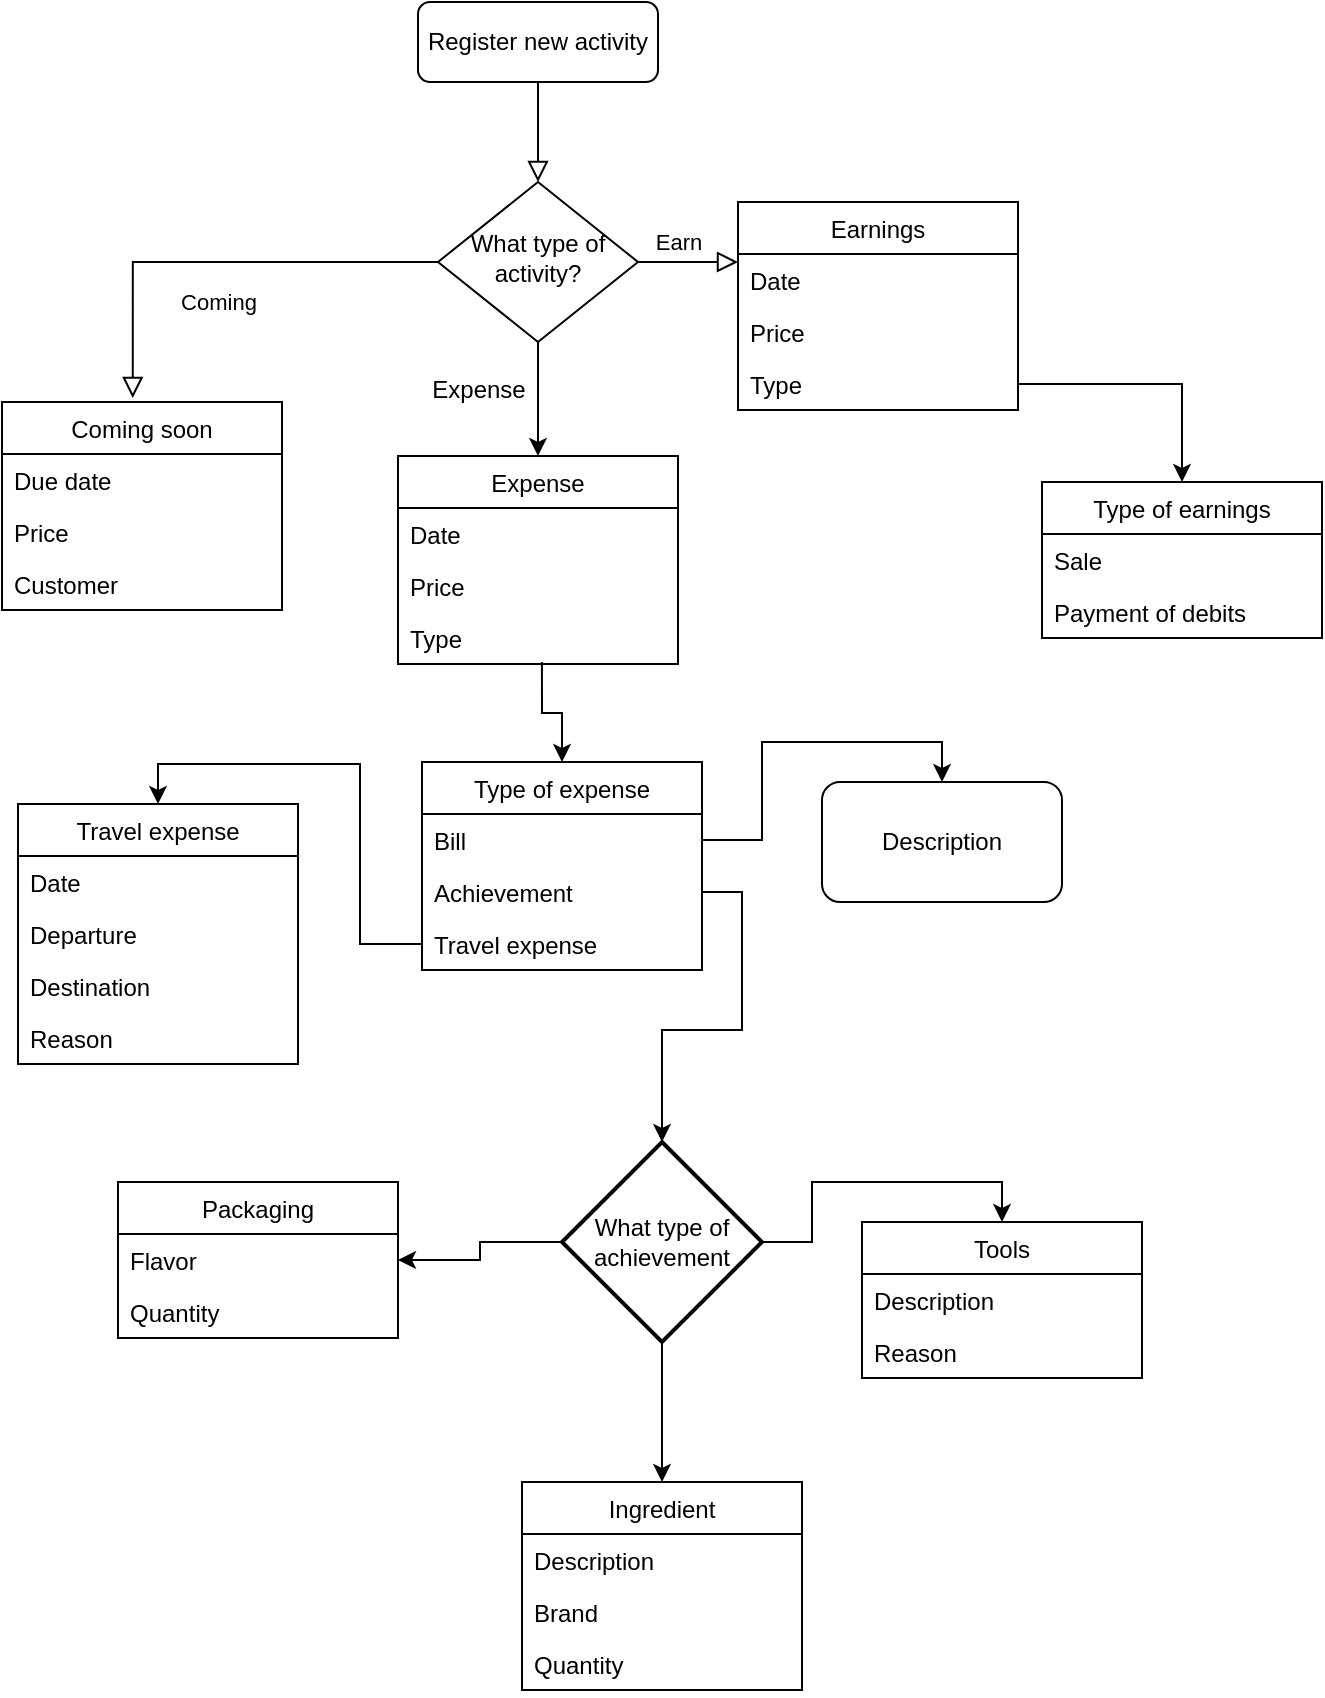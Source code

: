 <mxfile version="14.6.13" type="github">
  <diagram id="C5RBs43oDa-KdzZeNtuy" name="Page-1">
    <mxGraphModel dx="868" dy="553" grid="1" gridSize="10" guides="1" tooltips="1" connect="1" arrows="1" fold="1" page="1" pageScale="1" pageWidth="827" pageHeight="1169" math="0" shadow="0">
      <root>
        <mxCell id="WIyWlLk6GJQsqaUBKTNV-0" />
        <mxCell id="WIyWlLk6GJQsqaUBKTNV-1" parent="WIyWlLk6GJQsqaUBKTNV-0" />
        <mxCell id="WIyWlLk6GJQsqaUBKTNV-2" value="" style="rounded=0;html=1;jettySize=auto;orthogonalLoop=1;fontSize=11;endArrow=block;endFill=0;endSize=8;strokeWidth=1;shadow=0;labelBackgroundColor=none;edgeStyle=orthogonalEdgeStyle;" parent="WIyWlLk6GJQsqaUBKTNV-1" source="WIyWlLk6GJQsqaUBKTNV-3" target="WIyWlLk6GJQsqaUBKTNV-6" edge="1">
          <mxGeometry relative="1" as="geometry" />
        </mxCell>
        <mxCell id="WIyWlLk6GJQsqaUBKTNV-3" value="Register new activity" style="rounded=1;whiteSpace=wrap;html=1;fontSize=12;glass=0;strokeWidth=1;shadow=0;" parent="WIyWlLk6GJQsqaUBKTNV-1" vertex="1">
          <mxGeometry x="358" y="80" width="120" height="40" as="geometry" />
        </mxCell>
        <mxCell id="WIyWlLk6GJQsqaUBKTNV-4" value="Coming" style="rounded=0;html=1;jettySize=auto;orthogonalLoop=1;fontSize=11;endArrow=block;endFill=0;endSize=8;strokeWidth=1;shadow=0;labelBackgroundColor=none;edgeStyle=orthogonalEdgeStyle;entryX=0.467;entryY=-0.019;entryDx=0;entryDy=0;entryPerimeter=0;" parent="WIyWlLk6GJQsqaUBKTNV-1" source="WIyWlLk6GJQsqaUBKTNV-6" target="BbTgrpcs6DdXbML9DGQX-36" edge="1">
          <mxGeometry y="20" relative="1" as="geometry">
            <mxPoint as="offset" />
            <mxPoint x="418" y="290" as="targetPoint" />
          </mxGeometry>
        </mxCell>
        <mxCell id="WIyWlLk6GJQsqaUBKTNV-5" value="&lt;div&gt;Earn&lt;/div&gt;" style="edgeStyle=orthogonalEdgeStyle;rounded=0;html=1;jettySize=auto;orthogonalLoop=1;fontSize=11;endArrow=block;endFill=0;endSize=8;strokeWidth=1;shadow=0;labelBackgroundColor=none;" parent="WIyWlLk6GJQsqaUBKTNV-1" source="WIyWlLk6GJQsqaUBKTNV-6" edge="1">
          <mxGeometry x="-0.2" y="10" relative="1" as="geometry">
            <mxPoint as="offset" />
            <mxPoint x="518" y="210" as="targetPoint" />
          </mxGeometry>
        </mxCell>
        <mxCell id="BbTgrpcs6DdXbML9DGQX-1" value="" style="edgeStyle=orthogonalEdgeStyle;rounded=0;orthogonalLoop=1;jettySize=auto;html=1;entryX=0.5;entryY=0;entryDx=0;entryDy=0;" parent="WIyWlLk6GJQsqaUBKTNV-1" source="WIyWlLk6GJQsqaUBKTNV-6" target="BbTgrpcs6DdXbML9DGQX-26" edge="1">
          <mxGeometry relative="1" as="geometry">
            <mxPoint x="288" y="210" as="targetPoint" />
          </mxGeometry>
        </mxCell>
        <mxCell id="WIyWlLk6GJQsqaUBKTNV-6" value="What type of activity?" style="rhombus;whiteSpace=wrap;html=1;shadow=0;fontFamily=Helvetica;fontSize=12;align=center;strokeWidth=1;spacing=6;spacingTop=-4;" parent="WIyWlLk6GJQsqaUBKTNV-1" vertex="1">
          <mxGeometry x="368" y="170" width="100" height="80" as="geometry" />
        </mxCell>
        <mxCell id="BbTgrpcs6DdXbML9DGQX-2" value="Expense" style="text;html=1;align=center;verticalAlign=middle;resizable=0;points=[];autosize=1;" parent="WIyWlLk6GJQsqaUBKTNV-1" vertex="1">
          <mxGeometry x="358" y="264" width="60" height="20" as="geometry" />
        </mxCell>
        <mxCell id="BbTgrpcs6DdXbML9DGQX-13" value="Earnings" style="swimlane;fontStyle=0;childLayout=stackLayout;horizontal=1;startSize=26;fillColor=none;horizontalStack=0;resizeParent=1;resizeParentMax=0;resizeLast=0;collapsible=1;marginBottom=0;" parent="WIyWlLk6GJQsqaUBKTNV-1" vertex="1">
          <mxGeometry x="518" y="180" width="140" height="104" as="geometry" />
        </mxCell>
        <mxCell id="BbTgrpcs6DdXbML9DGQX-14" value="Date" style="text;strokeColor=none;fillColor=none;align=left;verticalAlign=top;spacingLeft=4;spacingRight=4;overflow=hidden;rotatable=0;points=[[0,0.5],[1,0.5]];portConstraint=eastwest;" parent="BbTgrpcs6DdXbML9DGQX-13" vertex="1">
          <mxGeometry y="26" width="140" height="26" as="geometry" />
        </mxCell>
        <mxCell id="BbTgrpcs6DdXbML9DGQX-15" value="Price" style="text;strokeColor=none;fillColor=none;align=left;verticalAlign=top;spacingLeft=4;spacingRight=4;overflow=hidden;rotatable=0;points=[[0,0.5],[1,0.5]];portConstraint=eastwest;" parent="BbTgrpcs6DdXbML9DGQX-13" vertex="1">
          <mxGeometry y="52" width="140" height="26" as="geometry" />
        </mxCell>
        <mxCell id="BbTgrpcs6DdXbML9DGQX-16" value="Type" style="text;strokeColor=none;fillColor=none;align=left;verticalAlign=top;spacingLeft=4;spacingRight=4;overflow=hidden;rotatable=0;points=[[0,0.5],[1,0.5]];portConstraint=eastwest;" parent="BbTgrpcs6DdXbML9DGQX-13" vertex="1">
          <mxGeometry y="78" width="140" height="26" as="geometry" />
        </mxCell>
        <mxCell id="BbTgrpcs6DdXbML9DGQX-21" value="Type of earnings" style="swimlane;fontStyle=0;childLayout=stackLayout;horizontal=1;startSize=26;fillColor=none;horizontalStack=0;resizeParent=1;resizeParentMax=0;resizeLast=0;collapsible=1;marginBottom=0;" parent="WIyWlLk6GJQsqaUBKTNV-1" vertex="1">
          <mxGeometry x="670" y="320" width="140" height="78" as="geometry" />
        </mxCell>
        <mxCell id="BbTgrpcs6DdXbML9DGQX-22" value="Sale" style="text;strokeColor=none;fillColor=none;align=left;verticalAlign=top;spacingLeft=4;spacingRight=4;overflow=hidden;rotatable=0;points=[[0,0.5],[1,0.5]];portConstraint=eastwest;" parent="BbTgrpcs6DdXbML9DGQX-21" vertex="1">
          <mxGeometry y="26" width="140" height="26" as="geometry" />
        </mxCell>
        <mxCell id="BbTgrpcs6DdXbML9DGQX-24" value="Payment of debits" style="text;strokeColor=none;fillColor=none;align=left;verticalAlign=top;spacingLeft=4;spacingRight=4;overflow=hidden;rotatable=0;points=[[0,0.5],[1,0.5]];portConstraint=eastwest;" parent="BbTgrpcs6DdXbML9DGQX-21" vertex="1">
          <mxGeometry y="52" width="140" height="26" as="geometry" />
        </mxCell>
        <mxCell id="BbTgrpcs6DdXbML9DGQX-25" style="edgeStyle=orthogonalEdgeStyle;rounded=0;orthogonalLoop=1;jettySize=auto;html=1;entryX=0.5;entryY=0;entryDx=0;entryDy=0;" parent="WIyWlLk6GJQsqaUBKTNV-1" source="BbTgrpcs6DdXbML9DGQX-16" target="BbTgrpcs6DdXbML9DGQX-21" edge="1">
          <mxGeometry relative="1" as="geometry" />
        </mxCell>
        <mxCell id="BbTgrpcs6DdXbML9DGQX-26" value="Expense" style="swimlane;fontStyle=0;childLayout=stackLayout;horizontal=1;startSize=26;fillColor=none;horizontalStack=0;resizeParent=1;resizeParentMax=0;resizeLast=0;collapsible=1;marginBottom=0;" parent="WIyWlLk6GJQsqaUBKTNV-1" vertex="1">
          <mxGeometry x="348" y="307" width="140" height="104" as="geometry" />
        </mxCell>
        <mxCell id="BbTgrpcs6DdXbML9DGQX-27" value="Date" style="text;strokeColor=none;fillColor=none;align=left;verticalAlign=top;spacingLeft=4;spacingRight=4;overflow=hidden;rotatable=0;points=[[0,0.5],[1,0.5]];portConstraint=eastwest;" parent="BbTgrpcs6DdXbML9DGQX-26" vertex="1">
          <mxGeometry y="26" width="140" height="26" as="geometry" />
        </mxCell>
        <mxCell id="BbTgrpcs6DdXbML9DGQX-28" value="Price" style="text;strokeColor=none;fillColor=none;align=left;verticalAlign=top;spacingLeft=4;spacingRight=4;overflow=hidden;rotatable=0;points=[[0,0.5],[1,0.5]];portConstraint=eastwest;" parent="BbTgrpcs6DdXbML9DGQX-26" vertex="1">
          <mxGeometry y="52" width="140" height="26" as="geometry" />
        </mxCell>
        <mxCell id="BbTgrpcs6DdXbML9DGQX-29" value="Type" style="text;strokeColor=none;fillColor=none;align=left;verticalAlign=top;spacingLeft=4;spacingRight=4;overflow=hidden;rotatable=0;points=[[0,0.5],[1,0.5]];portConstraint=eastwest;" parent="BbTgrpcs6DdXbML9DGQX-26" vertex="1">
          <mxGeometry y="78" width="140" height="26" as="geometry" />
        </mxCell>
        <mxCell id="BbTgrpcs6DdXbML9DGQX-31" value="Type of expense" style="swimlane;fontStyle=0;childLayout=stackLayout;horizontal=1;startSize=26;fillColor=none;horizontalStack=0;resizeParent=1;resizeParentMax=0;resizeLast=0;collapsible=1;marginBottom=0;" parent="WIyWlLk6GJQsqaUBKTNV-1" vertex="1">
          <mxGeometry x="360" y="460" width="140" height="104" as="geometry" />
        </mxCell>
        <mxCell id="BbTgrpcs6DdXbML9DGQX-32" value="Bill" style="text;strokeColor=none;fillColor=none;align=left;verticalAlign=top;spacingLeft=4;spacingRight=4;overflow=hidden;rotatable=0;points=[[0,0.5],[1,0.5]];portConstraint=eastwest;" parent="BbTgrpcs6DdXbML9DGQX-31" vertex="1">
          <mxGeometry y="26" width="140" height="26" as="geometry" />
        </mxCell>
        <mxCell id="BbTgrpcs6DdXbML9DGQX-33" value="Achievement" style="text;strokeColor=none;fillColor=none;align=left;verticalAlign=top;spacingLeft=4;spacingRight=4;overflow=hidden;rotatable=0;points=[[0,0.5],[1,0.5]];portConstraint=eastwest;" parent="BbTgrpcs6DdXbML9DGQX-31" vertex="1">
          <mxGeometry y="52" width="140" height="26" as="geometry" />
        </mxCell>
        <mxCell id="BbTgrpcs6DdXbML9DGQX-34" value="Travel expense" style="text;strokeColor=none;fillColor=none;align=left;verticalAlign=top;spacingLeft=4;spacingRight=4;overflow=hidden;rotatable=0;points=[[0,0.5],[1,0.5]];portConstraint=eastwest;" parent="BbTgrpcs6DdXbML9DGQX-31" vertex="1">
          <mxGeometry y="78" width="140" height="26" as="geometry" />
        </mxCell>
        <mxCell id="BbTgrpcs6DdXbML9DGQX-35" style="edgeStyle=orthogonalEdgeStyle;rounded=0;orthogonalLoop=1;jettySize=auto;html=1;exitX=0.514;exitY=0.962;exitDx=0;exitDy=0;exitPerimeter=0;" parent="WIyWlLk6GJQsqaUBKTNV-1" source="BbTgrpcs6DdXbML9DGQX-29" target="BbTgrpcs6DdXbML9DGQX-31" edge="1">
          <mxGeometry relative="1" as="geometry" />
        </mxCell>
        <mxCell id="BbTgrpcs6DdXbML9DGQX-36" value="Coming soon" style="swimlane;fontStyle=0;childLayout=stackLayout;horizontal=1;startSize=26;fillColor=none;horizontalStack=0;resizeParent=1;resizeParentMax=0;resizeLast=0;collapsible=1;marginBottom=0;" parent="WIyWlLk6GJQsqaUBKTNV-1" vertex="1">
          <mxGeometry x="150" y="280" width="140" height="104" as="geometry" />
        </mxCell>
        <mxCell id="BbTgrpcs6DdXbML9DGQX-37" value="Due date" style="text;strokeColor=none;fillColor=none;align=left;verticalAlign=top;spacingLeft=4;spacingRight=4;overflow=hidden;rotatable=0;points=[[0,0.5],[1,0.5]];portConstraint=eastwest;" parent="BbTgrpcs6DdXbML9DGQX-36" vertex="1">
          <mxGeometry y="26" width="140" height="26" as="geometry" />
        </mxCell>
        <mxCell id="BbTgrpcs6DdXbML9DGQX-38" value="Price" style="text;strokeColor=none;fillColor=none;align=left;verticalAlign=top;spacingLeft=4;spacingRight=4;overflow=hidden;rotatable=0;points=[[0,0.5],[1,0.5]];portConstraint=eastwest;" parent="BbTgrpcs6DdXbML9DGQX-36" vertex="1">
          <mxGeometry y="52" width="140" height="26" as="geometry" />
        </mxCell>
        <mxCell id="BbTgrpcs6DdXbML9DGQX-39" value="Customer" style="text;strokeColor=none;fillColor=none;align=left;verticalAlign=top;spacingLeft=4;spacingRight=4;overflow=hidden;rotatable=0;points=[[0,0.5],[1,0.5]];portConstraint=eastwest;" parent="BbTgrpcs6DdXbML9DGQX-36" vertex="1">
          <mxGeometry y="78" width="140" height="26" as="geometry" />
        </mxCell>
        <mxCell id="BbTgrpcs6DdXbML9DGQX-47" value="Travel expense" style="swimlane;fontStyle=0;childLayout=stackLayout;horizontal=1;startSize=26;fillColor=none;horizontalStack=0;resizeParent=1;resizeParentMax=0;resizeLast=0;collapsible=1;marginBottom=0;" parent="WIyWlLk6GJQsqaUBKTNV-1" vertex="1">
          <mxGeometry x="158" y="481" width="140" height="130" as="geometry" />
        </mxCell>
        <mxCell id="BbTgrpcs6DdXbML9DGQX-48" value="Date" style="text;strokeColor=none;fillColor=none;align=left;verticalAlign=top;spacingLeft=4;spacingRight=4;overflow=hidden;rotatable=0;points=[[0,0.5],[1,0.5]];portConstraint=eastwest;" parent="BbTgrpcs6DdXbML9DGQX-47" vertex="1">
          <mxGeometry y="26" width="140" height="26" as="geometry" />
        </mxCell>
        <mxCell id="BbTgrpcs6DdXbML9DGQX-49" value="Departure" style="text;strokeColor=none;fillColor=none;align=left;verticalAlign=top;spacingLeft=4;spacingRight=4;overflow=hidden;rotatable=0;points=[[0,0.5],[1,0.5]];portConstraint=eastwest;" parent="BbTgrpcs6DdXbML9DGQX-47" vertex="1">
          <mxGeometry y="52" width="140" height="26" as="geometry" />
        </mxCell>
        <mxCell id="BbTgrpcs6DdXbML9DGQX-52" value="Destination" style="text;strokeColor=none;fillColor=none;align=left;verticalAlign=top;spacingLeft=4;spacingRight=4;overflow=hidden;rotatable=0;points=[[0,0.5],[1,0.5]];portConstraint=eastwest;" parent="BbTgrpcs6DdXbML9DGQX-47" vertex="1">
          <mxGeometry y="78" width="140" height="26" as="geometry" />
        </mxCell>
        <mxCell id="BbTgrpcs6DdXbML9DGQX-50" value="Reason" style="text;strokeColor=none;fillColor=none;align=left;verticalAlign=top;spacingLeft=4;spacingRight=4;overflow=hidden;rotatable=0;points=[[0,0.5],[1,0.5]];portConstraint=eastwest;" parent="BbTgrpcs6DdXbML9DGQX-47" vertex="1">
          <mxGeometry y="104" width="140" height="26" as="geometry" />
        </mxCell>
        <mxCell id="BbTgrpcs6DdXbML9DGQX-53" style="edgeStyle=orthogonalEdgeStyle;rounded=0;orthogonalLoop=1;jettySize=auto;html=1;entryX=0.5;entryY=0;entryDx=0;entryDy=0;" parent="WIyWlLk6GJQsqaUBKTNV-1" source="BbTgrpcs6DdXbML9DGQX-34" target="BbTgrpcs6DdXbML9DGQX-47" edge="1">
          <mxGeometry relative="1" as="geometry" />
        </mxCell>
        <mxCell id="BbTgrpcs6DdXbML9DGQX-57" value="Description" style="rounded=1;whiteSpace=wrap;html=1;" parent="WIyWlLk6GJQsqaUBKTNV-1" vertex="1">
          <mxGeometry x="560" y="470" width="120" height="60" as="geometry" />
        </mxCell>
        <mxCell id="BbTgrpcs6DdXbML9DGQX-58" style="edgeStyle=orthogonalEdgeStyle;rounded=0;orthogonalLoop=1;jettySize=auto;html=1;entryX=0.5;entryY=0;entryDx=0;entryDy=0;" parent="WIyWlLk6GJQsqaUBKTNV-1" source="BbTgrpcs6DdXbML9DGQX-32" target="BbTgrpcs6DdXbML9DGQX-57" edge="1">
          <mxGeometry relative="1" as="geometry" />
        </mxCell>
        <mxCell id="BbTgrpcs6DdXbML9DGQX-69" style="edgeStyle=orthogonalEdgeStyle;rounded=0;orthogonalLoop=1;jettySize=auto;html=1;entryX=0.5;entryY=0;entryDx=0;entryDy=0;" parent="WIyWlLk6GJQsqaUBKTNV-1" source="BbTgrpcs6DdXbML9DGQX-59" target="BbTgrpcs6DdXbML9DGQX-61" edge="1">
          <mxGeometry relative="1" as="geometry" />
        </mxCell>
        <mxCell id="BbTgrpcs6DdXbML9DGQX-76" style="edgeStyle=orthogonalEdgeStyle;rounded=0;orthogonalLoop=1;jettySize=auto;html=1;" parent="WIyWlLk6GJQsqaUBKTNV-1" source="BbTgrpcs6DdXbML9DGQX-59" target="BbTgrpcs6DdXbML9DGQX-65" edge="1">
          <mxGeometry relative="1" as="geometry" />
        </mxCell>
        <mxCell id="BbTgrpcs6DdXbML9DGQX-81" style="edgeStyle=orthogonalEdgeStyle;rounded=0;orthogonalLoop=1;jettySize=auto;html=1;entryX=0.5;entryY=0;entryDx=0;entryDy=0;" parent="WIyWlLk6GJQsqaUBKTNV-1" source="BbTgrpcs6DdXbML9DGQX-59" target="BbTgrpcs6DdXbML9DGQX-77" edge="1">
          <mxGeometry relative="1" as="geometry" />
        </mxCell>
        <mxCell id="BbTgrpcs6DdXbML9DGQX-59" value="What type of achievement" style="strokeWidth=2;html=1;shape=mxgraph.flowchart.decision;whiteSpace=wrap;" parent="WIyWlLk6GJQsqaUBKTNV-1" vertex="1">
          <mxGeometry x="430" y="650" width="100" height="100" as="geometry" />
        </mxCell>
        <mxCell id="BbTgrpcs6DdXbML9DGQX-60" style="edgeStyle=orthogonalEdgeStyle;rounded=0;orthogonalLoop=1;jettySize=auto;html=1;" parent="WIyWlLk6GJQsqaUBKTNV-1" source="BbTgrpcs6DdXbML9DGQX-33" target="BbTgrpcs6DdXbML9DGQX-59" edge="1">
          <mxGeometry relative="1" as="geometry" />
        </mxCell>
        <mxCell id="BbTgrpcs6DdXbML9DGQX-61" value="Tools" style="swimlane;fontStyle=0;childLayout=stackLayout;horizontal=1;startSize=26;fillColor=none;horizontalStack=0;resizeParent=1;resizeParentMax=0;resizeLast=0;collapsible=1;marginBottom=0;" parent="WIyWlLk6GJQsqaUBKTNV-1" vertex="1">
          <mxGeometry x="580" y="690" width="140" height="78" as="geometry" />
        </mxCell>
        <mxCell id="BbTgrpcs6DdXbML9DGQX-62" value="Description" style="text;strokeColor=none;fillColor=none;align=left;verticalAlign=top;spacingLeft=4;spacingRight=4;overflow=hidden;rotatable=0;points=[[0,0.5],[1,0.5]];portConstraint=eastwest;" parent="BbTgrpcs6DdXbML9DGQX-61" vertex="1">
          <mxGeometry y="26" width="140" height="26" as="geometry" />
        </mxCell>
        <mxCell id="BbTgrpcs6DdXbML9DGQX-63" value="Reason" style="text;strokeColor=none;fillColor=none;align=left;verticalAlign=top;spacingLeft=4;spacingRight=4;overflow=hidden;rotatable=0;points=[[0,0.5],[1,0.5]];portConstraint=eastwest;" parent="BbTgrpcs6DdXbML9DGQX-61" vertex="1">
          <mxGeometry y="52" width="140" height="26" as="geometry" />
        </mxCell>
        <mxCell id="BbTgrpcs6DdXbML9DGQX-65" value="Packaging" style="swimlane;fontStyle=0;childLayout=stackLayout;horizontal=1;startSize=26;fillColor=none;horizontalStack=0;resizeParent=1;resizeParentMax=0;resizeLast=0;collapsible=1;marginBottom=0;" parent="WIyWlLk6GJQsqaUBKTNV-1" vertex="1">
          <mxGeometry x="208" y="670" width="140" height="78" as="geometry" />
        </mxCell>
        <mxCell id="BbTgrpcs6DdXbML9DGQX-66" value="Flavor" style="text;strokeColor=none;fillColor=none;align=left;verticalAlign=top;spacingLeft=4;spacingRight=4;overflow=hidden;rotatable=0;points=[[0,0.5],[1,0.5]];portConstraint=eastwest;" parent="BbTgrpcs6DdXbML9DGQX-65" vertex="1">
          <mxGeometry y="26" width="140" height="26" as="geometry" />
        </mxCell>
        <mxCell id="BbTgrpcs6DdXbML9DGQX-67" value="Quantity" style="text;strokeColor=none;fillColor=none;align=left;verticalAlign=top;spacingLeft=4;spacingRight=4;overflow=hidden;rotatable=0;points=[[0,0.5],[1,0.5]];portConstraint=eastwest;" parent="BbTgrpcs6DdXbML9DGQX-65" vertex="1">
          <mxGeometry y="52" width="140" height="26" as="geometry" />
        </mxCell>
        <mxCell id="BbTgrpcs6DdXbML9DGQX-77" value="Ingredient" style="swimlane;fontStyle=0;childLayout=stackLayout;horizontal=1;startSize=26;fillColor=none;horizontalStack=0;resizeParent=1;resizeParentMax=0;resizeLast=0;collapsible=1;marginBottom=0;" parent="WIyWlLk6GJQsqaUBKTNV-1" vertex="1">
          <mxGeometry x="410" y="820" width="140" height="104" as="geometry" />
        </mxCell>
        <mxCell id="BbTgrpcs6DdXbML9DGQX-78" value="Description" style="text;strokeColor=none;fillColor=none;align=left;verticalAlign=top;spacingLeft=4;spacingRight=4;overflow=hidden;rotatable=0;points=[[0,0.5],[1,0.5]];portConstraint=eastwest;" parent="BbTgrpcs6DdXbML9DGQX-77" vertex="1">
          <mxGeometry y="26" width="140" height="26" as="geometry" />
        </mxCell>
        <mxCell id="BbTgrpcs6DdXbML9DGQX-79" value="Brand" style="text;strokeColor=none;fillColor=none;align=left;verticalAlign=top;spacingLeft=4;spacingRight=4;overflow=hidden;rotatable=0;points=[[0,0.5],[1,0.5]];portConstraint=eastwest;" parent="BbTgrpcs6DdXbML9DGQX-77" vertex="1">
          <mxGeometry y="52" width="140" height="26" as="geometry" />
        </mxCell>
        <mxCell id="BbTgrpcs6DdXbML9DGQX-80" value="Quantity" style="text;strokeColor=none;fillColor=none;align=left;verticalAlign=top;spacingLeft=4;spacingRight=4;overflow=hidden;rotatable=0;points=[[0,0.5],[1,0.5]];portConstraint=eastwest;" parent="BbTgrpcs6DdXbML9DGQX-77" vertex="1">
          <mxGeometry y="78" width="140" height="26" as="geometry" />
        </mxCell>
      </root>
    </mxGraphModel>
  </diagram>
</mxfile>
